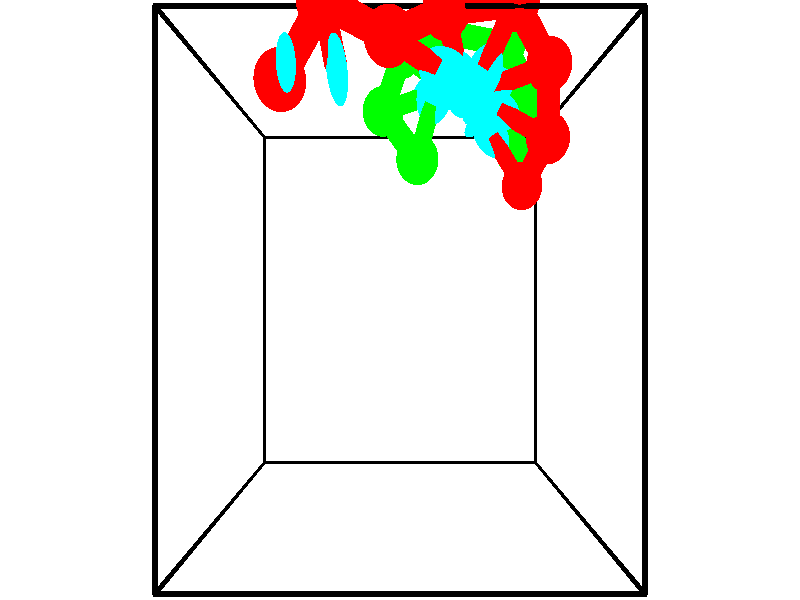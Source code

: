 // switches for output
#declare DRAW_BASES = 1; // possible values are 0, 1; only relevant for DNA ribbons
#declare DRAW_BASES_TYPE = 3; // possible values are 1, 2, 3; only relevant for DNA ribbons
#declare DRAW_FOG = 0; // set to 1 to enable fog

#include "colors.inc"

#include "transforms.inc"
background { rgb <1, 1, 1>}

#default {
   normal{
       ripples 0.25
       frequency 0.20
       turbulence 0.2
       lambda 5
   }
	finish {
		phong 0.1
		phong_size 40.
	}
}

// original window dimensions: 1024x640


// camera settings

camera {
	sky <-0, 1, 0>
	up <-0, 1, 0>
	right 1.6 * <1, 0, 0>
	location <2.5, 2.5, 11.1562>
	look_at <2.5, 2.5, 2.5>
	direction <0, 0, -8.6562>
	angle 67.0682
}


# declare cpy_camera_pos = <2.5, 2.5, 11.1562>;
# if (DRAW_FOG = 1)
fog {
	fog_type 2
	up vnormalize(cpy_camera_pos)
	color rgbt<1,1,1,0.3>
	distance 1e-5
	fog_alt 3e-3
	fog_offset 4
}
# end


// LIGHTS

# declare lum = 6;
global_settings {
	ambient_light rgb lum * <0.05, 0.05, 0.05>
	max_trace_level 15
}# declare cpy_direct_light_amount = 0.25;
light_source
{	1000 * <-1, -1, 1>,
	rgb lum * cpy_direct_light_amount
	parallel
}

light_source
{	1000 * <1, 1, -1>,
	rgb lum * cpy_direct_light_amount
	parallel
}

// strand 0

// nucleotide -1

// particle -1
sphere {
	<1.342011, 4.270160, 5.328094> 0.250000
	pigment { color rgbt <1,0,0,0> }
	no_shadow
}
cylinder {
	<1.445477, 4.222885, 5.711578>,  <1.507556, 4.194520, 5.941669>, 0.100000
	pigment { color rgbt <1,0,0,0> }
	no_shadow
}
cylinder {
	<1.445477, 4.222885, 5.711578>,  <1.342011, 4.270160, 5.328094>, 0.100000
	pigment { color rgbt <1,0,0,0> }
	no_shadow
}

// particle -1
sphere {
	<1.445477, 4.222885, 5.711578> 0.100000
	pigment { color rgbt <1,0,0,0> }
	no_shadow
}
sphere {
	0, 1
	scale<0.080000,0.200000,0.300000>
	matrix <0.963351, 0.104566, -0.247026,
		-0.071053, 0.987471, 0.140902,
		0.258664, -0.118186, 0.958710,
		1.523076, 4.187429, 5.999191>
	pigment { color rgbt <0,1,1,0> }
	no_shadow
}
cylinder {
	<1.791173, 4.798532, 5.585203>,  <1.342011, 4.270160, 5.328094>, 0.130000
	pigment { color rgbt <1,0,0,0> }
	no_shadow
}

// nucleotide -1

// particle -1
sphere {
	<1.791173, 4.798532, 5.585203> 0.250000
	pigment { color rgbt <1,0,0,0> }
	no_shadow
}
cylinder {
	<1.879536, 4.445419, 5.751045>,  <1.932553, 4.233552, 5.850551>, 0.100000
	pigment { color rgbt <1,0,0,0> }
	no_shadow
}
cylinder {
	<1.879536, 4.445419, 5.751045>,  <1.791173, 4.798532, 5.585203>, 0.100000
	pigment { color rgbt <1,0,0,0> }
	no_shadow
}

// particle -1
sphere {
	<1.879536, 4.445419, 5.751045> 0.100000
	pigment { color rgbt <1,0,0,0> }
	no_shadow
}
sphere {
	0, 1
	scale<0.080000,0.200000,0.300000>
	matrix <0.953008, 0.105022, -0.284157,
		0.207305, 0.457895, 0.864498,
		0.220906, -0.882781, 0.414606,
		1.945807, 4.180585, 5.875427>
	pigment { color rgbt <0,1,1,0> }
	no_shadow
}
cylinder {
	<2.391192, 4.674672, 5.182801>,  <1.791173, 4.798532, 5.585203>, 0.130000
	pigment { color rgbt <1,0,0,0> }
	no_shadow
}

// nucleotide -1

// particle -1
sphere {
	<2.391192, 4.674672, 5.182801> 0.250000
	pigment { color rgbt <1,0,0,0> }
	no_shadow
}
cylinder {
	<2.704937, 4.458725, 5.304993>,  <2.893184, 4.329157, 5.378308>, 0.100000
	pigment { color rgbt <1,0,0,0> }
	no_shadow
}
cylinder {
	<2.704937, 4.458725, 5.304993>,  <2.391192, 4.674672, 5.182801>, 0.100000
	pigment { color rgbt <1,0,0,0> }
	no_shadow
}

// particle -1
sphere {
	<2.704937, 4.458725, 5.304993> 0.100000
	pigment { color rgbt <1,0,0,0> }
	no_shadow
}
sphere {
	0, 1
	scale<0.080000,0.200000,0.300000>
	matrix <0.343115, -0.032665, -0.938725,
		0.516766, 0.841116, 0.159615,
		0.784363, -0.539868, 0.305480,
		2.940246, 4.296765, 5.396636>
	pigment { color rgbt <0,1,1,0> }
	no_shadow
}
cylinder {
	<2.975943, 5.019071, 4.856600>,  <2.391192, 4.674672, 5.182801>, 0.130000
	pigment { color rgbt <1,0,0,0> }
	no_shadow
}

// nucleotide -1

// particle -1
sphere {
	<2.975943, 5.019071, 4.856600> 0.250000
	pigment { color rgbt <1,0,0,0> }
	no_shadow
}
cylinder {
	<3.062771, 4.632828, 4.913849>,  <3.114867, 4.401082, 4.948198>, 0.100000
	pigment { color rgbt <1,0,0,0> }
	no_shadow
}
cylinder {
	<3.062771, 4.632828, 4.913849>,  <2.975943, 5.019071, 4.856600>, 0.100000
	pigment { color rgbt <1,0,0,0> }
	no_shadow
}

// particle -1
sphere {
	<3.062771, 4.632828, 4.913849> 0.100000
	pigment { color rgbt <1,0,0,0> }
	no_shadow
}
sphere {
	0, 1
	scale<0.080000,0.200000,0.300000>
	matrix <0.487782, -0.019705, -0.872743,
		0.845547, 0.259258, 0.466729,
		0.217069, -0.965607, 0.143123,
		3.127892, 4.343145, 4.956786>
	pigment { color rgbt <0,1,1,0> }
	no_shadow
}
cylinder {
	<3.717593, 5.117840, 4.804097>,  <2.975943, 5.019071, 4.856600>, 0.130000
	pigment { color rgbt <1,0,0,0> }
	no_shadow
}

// nucleotide -1

// particle -1
sphere {
	<3.717593, 5.117840, 4.804097> 0.250000
	pigment { color rgbt <1,0,0,0> }
	no_shadow
}
cylinder {
	<3.532444, 4.784241, 4.683968>,  <3.421355, 4.584081, 4.611890>, 0.100000
	pigment { color rgbt <1,0,0,0> }
	no_shadow
}
cylinder {
	<3.532444, 4.784241, 4.683968>,  <3.717593, 5.117840, 4.804097>, 0.100000
	pigment { color rgbt <1,0,0,0> }
	no_shadow
}

// particle -1
sphere {
	<3.532444, 4.784241, 4.683968> 0.100000
	pigment { color rgbt <1,0,0,0> }
	no_shadow
}
sphere {
	0, 1
	scale<0.080000,0.200000,0.300000>
	matrix <0.444702, 0.074603, -0.892566,
		0.766805, -0.546699, 0.336350,
		-0.462872, -0.833999, -0.300324,
		3.393582, 4.534041, 4.593870>
	pigment { color rgbt <0,1,1,0> }
	no_shadow
}
cylinder {
	<4.158247, 4.682662, 4.436362>,  <3.717593, 5.117840, 4.804097>, 0.130000
	pigment { color rgbt <1,0,0,0> }
	no_shadow
}

// nucleotide -1

// particle -1
sphere {
	<4.158247, 4.682662, 4.436362> 0.250000
	pigment { color rgbt <1,0,0,0> }
	no_shadow
}
cylinder {
	<3.790310, 4.594070, 4.306847>,  <3.569548, 4.540915, 4.229137>, 0.100000
	pigment { color rgbt <1,0,0,0> }
	no_shadow
}
cylinder {
	<3.790310, 4.594070, 4.306847>,  <4.158247, 4.682662, 4.436362>, 0.100000
	pigment { color rgbt <1,0,0,0> }
	no_shadow
}

// particle -1
sphere {
	<3.790310, 4.594070, 4.306847> 0.100000
	pigment { color rgbt <1,0,0,0> }
	no_shadow
}
sphere {
	0, 1
	scale<0.080000,0.200000,0.300000>
	matrix <0.314633, 0.076454, -0.946130,
		0.234303, -0.972163, -0.000641,
		-0.919841, -0.221480, -0.323788,
		3.514357, 4.527627, 4.209710>
	pigment { color rgbt <0,1,1,0> }
	no_shadow
}
cylinder {
	<4.235130, 4.080108, 4.078335>,  <4.158247, 4.682662, 4.436362>, 0.130000
	pigment { color rgbt <1,0,0,0> }
	no_shadow
}

// nucleotide -1

// particle -1
sphere {
	<4.235130, 4.080108, 4.078335> 0.250000
	pigment { color rgbt <1,0,0,0> }
	no_shadow
}
cylinder {
	<3.905735, 4.274857, 3.961838>,  <3.708098, 4.391706, 3.891939>, 0.100000
	pigment { color rgbt <1,0,0,0> }
	no_shadow
}
cylinder {
	<3.905735, 4.274857, 3.961838>,  <4.235130, 4.080108, 4.078335>, 0.100000
	pigment { color rgbt <1,0,0,0> }
	no_shadow
}

// particle -1
sphere {
	<3.905735, 4.274857, 3.961838> 0.100000
	pigment { color rgbt <1,0,0,0> }
	no_shadow
}
sphere {
	0, 1
	scale<0.080000,0.200000,0.300000>
	matrix <0.290897, -0.078382, -0.953538,
		-0.487078, -0.869950, -0.077083,
		-0.823489, 0.486871, -0.291244,
		3.658688, 4.420918, 3.874465>
	pigment { color rgbt <0,1,1,0> }
	no_shadow
}
cylinder {
	<4.029158, 3.691277, 3.586248>,  <4.235130, 4.080108, 4.078335>, 0.130000
	pigment { color rgbt <1,0,0,0> }
	no_shadow
}

// nucleotide -1

// particle -1
sphere {
	<4.029158, 3.691277, 3.586248> 0.250000
	pigment { color rgbt <1,0,0,0> }
	no_shadow
}
cylinder {
	<3.814182, 4.020721, 3.513779>,  <3.685197, 4.218389, 3.470297>, 0.100000
	pigment { color rgbt <1,0,0,0> }
	no_shadow
}
cylinder {
	<3.814182, 4.020721, 3.513779>,  <4.029158, 3.691277, 3.586248>, 0.100000
	pigment { color rgbt <1,0,0,0> }
	no_shadow
}

// particle -1
sphere {
	<3.814182, 4.020721, 3.513779> 0.100000
	pigment { color rgbt <1,0,0,0> }
	no_shadow
}
sphere {
	0, 1
	scale<0.080000,0.200000,0.300000>
	matrix <0.124066, -0.135278, -0.983009,
		-0.834127, -0.550784, -0.029479,
		-0.537438, 0.823612, -0.181173,
		3.652951, 4.267805, 3.459427>
	pigment { color rgbt <0,1,1,0> }
	no_shadow
}
// strand 1

// nucleotide -1

// particle -1
sphere {
	<4.184176, 4.338313, 2.128009> 0.250000
	pigment { color rgbt <0,1,0,0> }
	no_shadow
}
cylinder {
	<4.081696, 4.510773, 1.781952>,  <4.020207, 4.614248, 1.574318>, 0.100000
	pigment { color rgbt <0,1,0,0> }
	no_shadow
}
cylinder {
	<4.081696, 4.510773, 1.781952>,  <4.184176, 4.338313, 2.128009>, 0.100000
	pigment { color rgbt <0,1,0,0> }
	no_shadow
}

// particle -1
sphere {
	<4.081696, 4.510773, 1.781952> 0.100000
	pigment { color rgbt <0,1,0,0> }
	no_shadow
}
sphere {
	0, 1
	scale<0.080000,0.200000,0.300000>
	matrix <-0.889884, 0.244283, 0.385269,
		0.377448, 0.868583, 0.321087,
		-0.256202, 0.431149, -0.865142,
		4.004835, 4.640117, 1.522409>
	pigment { color rgbt <0,1,1,0> }
	no_shadow
}
cylinder {
	<4.215311, 5.076384, 2.195435>,  <4.184176, 4.338313, 2.128009>, 0.130000
	pigment { color rgbt <0,1,0,0> }
	no_shadow
}

// nucleotide -1

// particle -1
sphere {
	<4.215311, 5.076384, 2.195435> 0.250000
	pigment { color rgbt <0,1,0,0> }
	no_shadow
}
cylinder {
	<3.941475, 4.929642, 1.943481>,  <3.777173, 4.841597, 1.792309>, 0.100000
	pigment { color rgbt <0,1,0,0> }
	no_shadow
}
cylinder {
	<3.941475, 4.929642, 1.943481>,  <4.215311, 5.076384, 2.195435>, 0.100000
	pigment { color rgbt <0,1,0,0> }
	no_shadow
}

// particle -1
sphere {
	<3.941475, 4.929642, 1.943481> 0.100000
	pigment { color rgbt <0,1,0,0> }
	no_shadow
}
sphere {
	0, 1
	scale<0.080000,0.200000,0.300000>
	matrix <-0.718438, 0.485657, 0.497980,
		0.123221, 0.793445, -0.596039,
		-0.684590, -0.366856, -0.629883,
		3.736098, 4.819585, 1.754516>
	pigment { color rgbt <0,1,1,0> }
	no_shadow
}
cylinder {
	<4.340104, 4.774984, 2.864261>,  <4.215311, 5.076384, 2.195435>, 0.130000
	pigment { color rgbt <0,1,0,0> }
	no_shadow
}

// nucleotide -1

// particle -1
sphere {
	<4.340104, 4.774984, 2.864261> 0.250000
	pigment { color rgbt <0,1,0,0> }
	no_shadow
}
cylinder {
	<3.971355, 4.793503, 2.710373>,  <3.750106, 4.804614, 2.618040>, 0.100000
	pigment { color rgbt <0,1,0,0> }
	no_shadow
}
cylinder {
	<3.971355, 4.793503, 2.710373>,  <4.340104, 4.774984, 2.864261>, 0.100000
	pigment { color rgbt <0,1,0,0> }
	no_shadow
}

// particle -1
sphere {
	<3.971355, 4.793503, 2.710373> 0.100000
	pigment { color rgbt <0,1,0,0> }
	no_shadow
}
sphere {
	0, 1
	scale<0.080000,0.200000,0.300000>
	matrix <-0.387274, -0.076413, 0.918793,
		0.013140, 0.996001, 0.088373,
		-0.921871, 0.046298, -0.384721,
		3.694794, 4.807392, 2.594957>
	pigment { color rgbt <0,1,1,0> }
	no_shadow
}
cylinder {
	<3.913348, 5.330022, 3.145370>,  <4.340104, 4.774984, 2.864261>, 0.130000
	pigment { color rgbt <0,1,0,0> }
	no_shadow
}

// nucleotide -1

// particle -1
sphere {
	<3.913348, 5.330022, 3.145370> 0.250000
	pigment { color rgbt <0,1,0,0> }
	no_shadow
}
cylinder {
	<3.710241, 4.996506, 3.058685>,  <3.588377, 4.796396, 3.006675>, 0.100000
	pigment { color rgbt <0,1,0,0> }
	no_shadow
}
cylinder {
	<3.710241, 4.996506, 3.058685>,  <3.913348, 5.330022, 3.145370>, 0.100000
	pigment { color rgbt <0,1,0,0> }
	no_shadow
}

// particle -1
sphere {
	<3.710241, 4.996506, 3.058685> 0.100000
	pigment { color rgbt <0,1,0,0> }
	no_shadow
}
sphere {
	0, 1
	scale<0.080000,0.200000,0.300000>
	matrix <-0.426885, 0.025018, 0.903960,
		-0.748292, 0.551513, -0.368636,
		-0.507768, -0.833791, -0.216712,
		3.557911, 4.746368, 2.993672>
	pigment { color rgbt <0,1,1,0> }
	no_shadow
}
cylinder {
	<3.155649, 5.415293, 3.235695>,  <3.913348, 5.330022, 3.145370>, 0.130000
	pigment { color rgbt <0,1,0,0> }
	no_shadow
}

// nucleotide -1

// particle -1
sphere {
	<3.155649, 5.415293, 3.235695> 0.250000
	pigment { color rgbt <0,1,0,0> }
	no_shadow
}
cylinder {
	<3.264332, 5.035599, 3.299103>,  <3.329541, 4.807782, 3.337148>, 0.100000
	pigment { color rgbt <0,1,0,0> }
	no_shadow
}
cylinder {
	<3.264332, 5.035599, 3.299103>,  <3.155649, 5.415293, 3.235695>, 0.100000
	pigment { color rgbt <0,1,0,0> }
	no_shadow
}

// particle -1
sphere {
	<3.264332, 5.035599, 3.299103> 0.100000
	pigment { color rgbt <0,1,0,0> }
	no_shadow
}
sphere {
	0, 1
	scale<0.080000,0.200000,0.300000>
	matrix <-0.515041, -0.004281, 0.857155,
		-0.812963, -0.314539, -0.490058,
		0.271707, -0.949235, 0.158520,
		3.345844, 4.750828, 3.346659>
	pigment { color rgbt <0,1,1,0> }
	no_shadow
}
cylinder {
	<2.524076, 5.075893, 3.570439>,  <3.155649, 5.415293, 3.235695>, 0.130000
	pigment { color rgbt <0,1,0,0> }
	no_shadow
}

// nucleotide -1

// particle -1
sphere {
	<2.524076, 5.075893, 3.570439> 0.250000
	pigment { color rgbt <0,1,0,0> }
	no_shadow
}
cylinder {
	<2.848551, 4.852814, 3.640808>,  <3.043236, 4.718966, 3.683029>, 0.100000
	pigment { color rgbt <0,1,0,0> }
	no_shadow
}
cylinder {
	<2.848551, 4.852814, 3.640808>,  <2.524076, 5.075893, 3.570439>, 0.100000
	pigment { color rgbt <0,1,0,0> }
	no_shadow
}

// particle -1
sphere {
	<2.848551, 4.852814, 3.640808> 0.100000
	pigment { color rgbt <0,1,0,0> }
	no_shadow
}
sphere {
	0, 1
	scale<0.080000,0.200000,0.300000>
	matrix <-0.301113, -0.140455, 0.943188,
		-0.501306, -0.818073, -0.281866,
		0.811186, -0.557699, 0.175922,
		3.091907, 4.685504, 3.693585>
	pigment { color rgbt <0,1,1,0> }
	no_shadow
}
cylinder {
	<2.294667, 4.417850, 3.782301>,  <2.524076, 5.075893, 3.570439>, 0.130000
	pigment { color rgbt <0,1,0,0> }
	no_shadow
}

// nucleotide -1

// particle -1
sphere {
	<2.294667, 4.417850, 3.782301> 0.250000
	pigment { color rgbt <0,1,0,0> }
	no_shadow
}
cylinder {
	<2.661818, 4.487289, 3.925056>,  <2.882108, 4.528953, 4.010709>, 0.100000
	pigment { color rgbt <0,1,0,0> }
	no_shadow
}
cylinder {
	<2.661818, 4.487289, 3.925056>,  <2.294667, 4.417850, 3.782301>, 0.100000
	pigment { color rgbt <0,1,0,0> }
	no_shadow
}

// particle -1
sphere {
	<2.661818, 4.487289, 3.925056> 0.100000
	pigment { color rgbt <0,1,0,0> }
	no_shadow
}
sphere {
	0, 1
	scale<0.080000,0.200000,0.300000>
	matrix <-0.276030, -0.366876, 0.888375,
		0.285154, -0.913929, -0.288828,
		0.917875, 0.173598, 0.356887,
		2.937180, 4.539369, 4.032123>
	pigment { color rgbt <0,1,1,0> }
	no_shadow
}
cylinder {
	<2.706345, 3.890631, 3.985504>,  <2.294667, 4.417850, 3.782301>, 0.130000
	pigment { color rgbt <0,1,0,0> }
	no_shadow
}

// nucleotide -1

// particle -1
sphere {
	<2.706345, 3.890631, 3.985504> 0.250000
	pigment { color rgbt <0,1,0,0> }
	no_shadow
}
cylinder {
	<2.807152, 4.182938, 4.239265>,  <2.867636, 4.358322, 4.391522>, 0.100000
	pigment { color rgbt <0,1,0,0> }
	no_shadow
}
cylinder {
	<2.807152, 4.182938, 4.239265>,  <2.706345, 3.890631, 3.985504>, 0.100000
	pigment { color rgbt <0,1,0,0> }
	no_shadow
}

// particle -1
sphere {
	<2.807152, 4.182938, 4.239265> 0.100000
	pigment { color rgbt <0,1,0,0> }
	no_shadow
}
sphere {
	0, 1
	scale<0.080000,0.200000,0.300000>
	matrix <-0.366456, -0.534677, 0.761466,
		0.895655, -0.424383, 0.133047,
		0.252016, 0.730767, 0.634403,
		2.882757, 4.402168, 4.429586>
	pigment { color rgbt <0,1,1,0> }
	no_shadow
}
// box output
cylinder {
	<0.000000, 0.000000, 0.000000>,  <5.000000, 0.000000, 0.000000>, 0.025000
	pigment { color rgbt <0,0,0,0> }
	no_shadow
}
cylinder {
	<0.000000, 0.000000, 0.000000>,  <0.000000, 5.000000, 0.000000>, 0.025000
	pigment { color rgbt <0,0,0,0> }
	no_shadow
}
cylinder {
	<0.000000, 0.000000, 0.000000>,  <0.000000, 0.000000, 5.000000>, 0.025000
	pigment { color rgbt <0,0,0,0> }
	no_shadow
}
cylinder {
	<5.000000, 5.000000, 5.000000>,  <0.000000, 5.000000, 5.000000>, 0.025000
	pigment { color rgbt <0,0,0,0> }
	no_shadow
}
cylinder {
	<5.000000, 5.000000, 5.000000>,  <5.000000, 0.000000, 5.000000>, 0.025000
	pigment { color rgbt <0,0,0,0> }
	no_shadow
}
cylinder {
	<5.000000, 5.000000, 5.000000>,  <5.000000, 5.000000, 0.000000>, 0.025000
	pigment { color rgbt <0,0,0,0> }
	no_shadow
}
cylinder {
	<0.000000, 0.000000, 5.000000>,  <0.000000, 5.000000, 5.000000>, 0.025000
	pigment { color rgbt <0,0,0,0> }
	no_shadow
}
cylinder {
	<0.000000, 0.000000, 5.000000>,  <5.000000, 0.000000, 5.000000>, 0.025000
	pigment { color rgbt <0,0,0,0> }
	no_shadow
}
cylinder {
	<5.000000, 5.000000, 0.000000>,  <0.000000, 5.000000, 0.000000>, 0.025000
	pigment { color rgbt <0,0,0,0> }
	no_shadow
}
cylinder {
	<5.000000, 5.000000, 0.000000>,  <5.000000, 0.000000, 0.000000>, 0.025000
	pigment { color rgbt <0,0,0,0> }
	no_shadow
}
cylinder {
	<5.000000, 0.000000, 5.000000>,  <5.000000, 0.000000, 0.000000>, 0.025000
	pigment { color rgbt <0,0,0,0> }
	no_shadow
}
cylinder {
	<0.000000, 5.000000, 0.000000>,  <0.000000, 5.000000, 5.000000>, 0.025000
	pigment { color rgbt <0,0,0,0> }
	no_shadow
}
// end of box output
